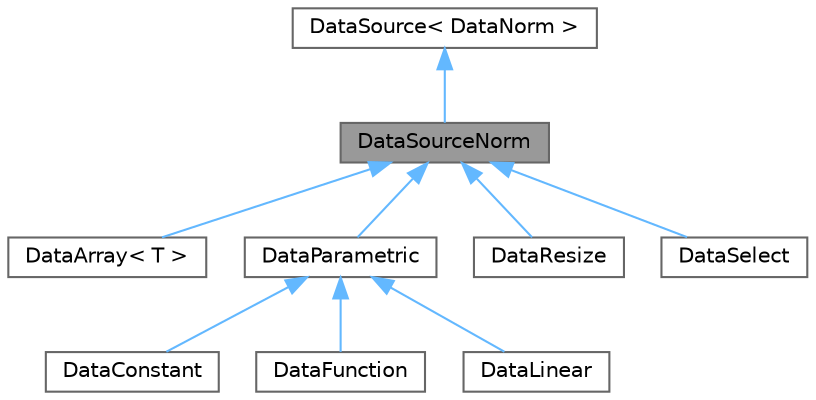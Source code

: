 digraph "DataSourceNorm"
{
 // LATEX_PDF_SIZE
  bgcolor="transparent";
  edge [fontname=Helvetica,fontsize=10,labelfontname=Helvetica,labelfontsize=10];
  node [fontname=Helvetica,fontsize=10,shape=box,height=0.2,width=0.4];
  Node1 [label="DataSourceNorm",height=0.2,width=0.4,color="gray40", fillcolor="grey60", style="filled", fontcolor="black",tooltip="Data sources with normalized data points."];
  Node2 -> Node1 [dir="back",color="steelblue1",style="solid"];
  Node2 [label="DataSource\< DataNorm \>",height=0.2,width=0.4,color="gray40", fillcolor="white", style="filled",URL="$class_data_source.html",tooltip=" "];
  Node1 -> Node3 [dir="back",color="steelblue1",style="solid"];
  Node3 [label="DataArray\< T \>",height=0.2,width=0.4,color="gray40", fillcolor="white", style="filled",URL="$class_data_array.html",tooltip="Data source obtained from a C array."];
  Node1 -> Node4 [dir="back",color="steelblue1",style="solid"];
  Node4 [label="DataParametric",height=0.2,width=0.4,color="gray40", fillcolor="white", style="filled",URL="$class_data_parametric.html",tooltip="Interface for generated data sources."];
  Node4 -> Node5 [dir="back",color="steelblue1",style="solid"];
  Node5 [label="DataConstant",height=0.2,width=0.4,color="gray40", fillcolor="white", style="filled",URL="$class_data_constant.html",tooltip="Data source returning a constant value."];
  Node4 -> Node6 [dir="back",color="steelblue1",style="solid"];
  Node6 [label="DataFunction",height=0.2,width=0.4,color="gray40", fillcolor="white", style="filled",URL="$class_data_function.html",tooltip="Data source generated from a function."];
  Node4 -> Node7 [dir="back",color="steelblue1",style="solid"];
  Node7 [label="DataLinear",height=0.2,width=0.4,color="gray40", fillcolor="white", style="filled",URL="$class_data_linear.html",tooltip="Data source generated from a linear function."];
  Node1 -> Node8 [dir="back",color="steelblue1",style="solid"];
  Node8 [label="DataResize",height=0.2,width=0.4,color="gray40", fillcolor="white", style="filled",URL="$class_data_resize.html",tooltip="Data source generated from resizing another data source."];
  Node1 -> Node9 [dir="back",color="steelblue1",style="solid"];
  Node9 [label="DataSelect",height=0.2,width=0.4,color="gray40", fillcolor="white", style="filled",URL="$class_data_select.html",tooltip="Data source generated from selecting a component from a vector data source."];
}
